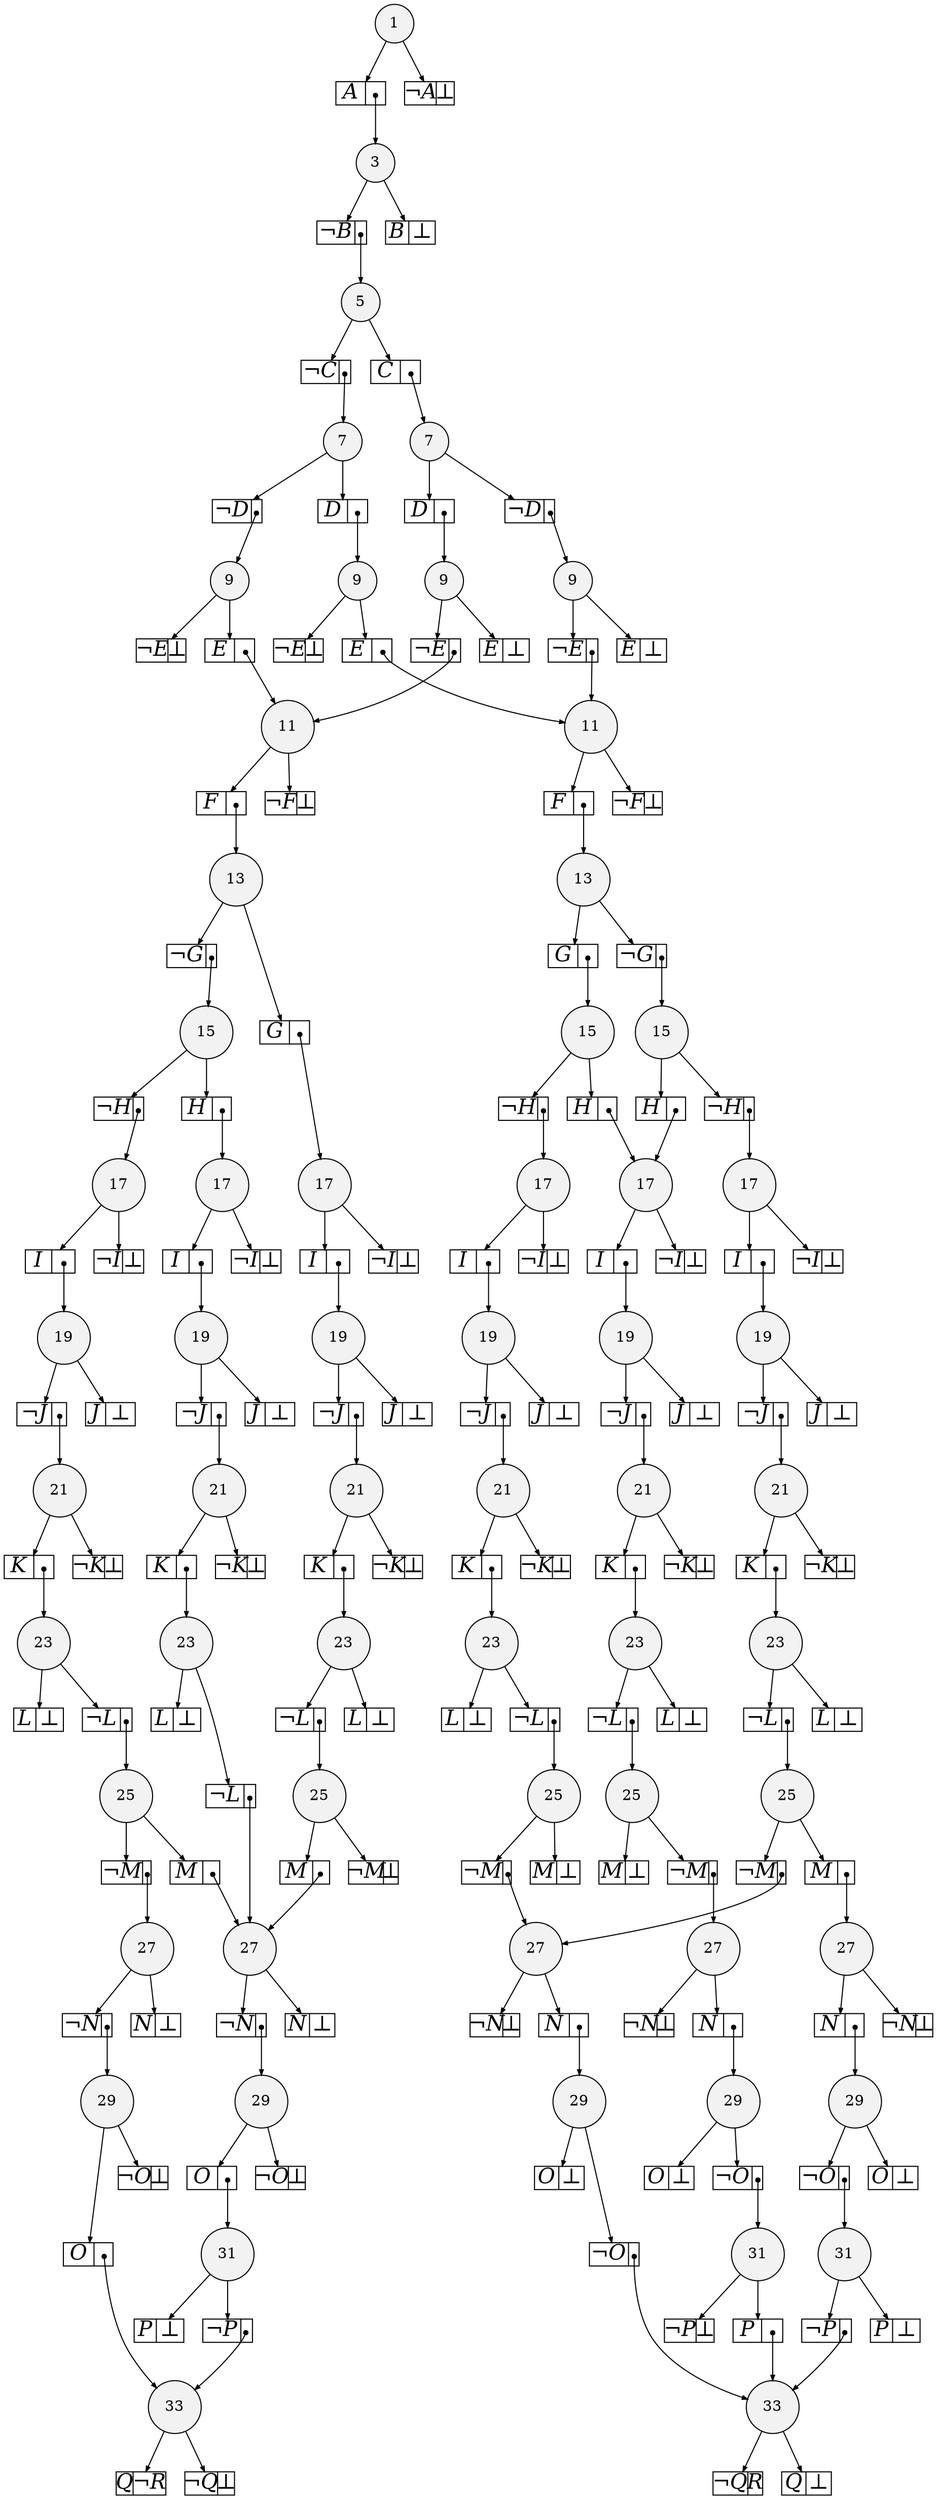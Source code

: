 
digraph sdd {

overlap=false

{rank=same; n16046 n16051 }
{rank=same; n16047 n16063 n16052 }
{rank=same; n18812 n18807 n18781 n23503 n18776 }
{rank=same; n18813 n18808 n18782 n23504 n18777 }
{rank=same; n18814 n23394 n23560 n23505 n18783 }
{rank=same; n18815 n23527 n23395 n23561 n23506 n18784 }
{rank=same; n18816 n23528 n23396 n23562 n23507 n18785 }
{rank=same; n23583 n23529 n23397 n32725 n23508 n23556 }
{rank=same; n41900 n41850 n41813 n47623 n23512 n41895 }
{rank=same; n47629 n49801 n47625 }
{rank=same; n49798 n49802 }
{rank=same; n49799 n49803 }
{rank=same; n50365 n50364 n50362 n50361 }
{rank=same; n50366 n50363 }
{rank=same; n50367 }
{rank=same; n50368 }
{rank=same; n50426 }

n16046 [label= "33",style=filled,fillcolor=gray95,shape=circle,height=.25,width=.25]; 
n16046e0
      [label= "<L>Q|<R>&not;R",
      shape=record,
      fontsize=20,
      fontname="Times-Italic",
      fillcolor=white,
      style=filled,
      fixedsize=true,
      height=.30, 
      width=.65];

n16046->n16046e0 [arrowsize=.50];
n16046e1
      [label= "<L>&not;Q|<R>&#8869;",
      shape=record,
      fontsize=20,
      fontname="Times-Italic",
      fillcolor=white,
      style=filled,
      fixedsize=true,
      height=.30, 
      width=.65];

n16046->n16046e1 [arrowsize=.50];
n16051 [label= "33",style=filled,fillcolor=gray95,shape=circle,height=.25,width=.25]; 
n16051e0
      [label= "<L>&not;Q|<R>R",
      shape=record,
      fontsize=20,
      fontname="Times-Italic",
      fillcolor=white,
      style=filled,
      fixedsize=true,
      height=.30, 
      width=.65];

n16051->n16051e0 [arrowsize=.50];
n16051e1
      [label= "<L>Q|<R>&#8869;",
      shape=record,
      fontsize=20,
      fontname="Times-Italic",
      fillcolor=white,
      style=filled,
      fixedsize=true,
      height=.30, 
      width=.65];

n16051->n16051e1 [arrowsize=.50];
n16047 [label= "31",style=filled,fillcolor=gray95,shape=circle,height=.25,width=.25]; 
n16047e0
      [label= "<L>&not;P|<R>",
      shape=record,
      fontsize=20,
      fontname="Times-Italic",
      fillcolor=white,
      style=filled,
      fixedsize=true,
      height=.30, 
      width=.65];

n16047->n16047e0 [arrowsize=.50];
n16047e0:R:c->n16046 [arrowsize=.50,tailclip=false,arrowtail=dot,dir=both];
n16047e1
      [label= "<L>P|<R>&#8869;",
      shape=record,
      fontsize=20,
      fontname="Times-Italic",
      fillcolor=white,
      style=filled,
      fixedsize=true,
      height=.30, 
      width=.65];

n16047->n16047e1 [arrowsize=.50];
n16063 [label= "31",style=filled,fillcolor=gray95,shape=circle,height=.25,width=.25]; 
n16063e0
      [label= "<L>P|<R>",
      shape=record,
      fontsize=20,
      fontname="Times-Italic",
      fillcolor=white,
      style=filled,
      fixedsize=true,
      height=.30, 
      width=.65];

n16063->n16063e0 [arrowsize=.50];
n16063e0:R:c->n16051 [arrowsize=.50,tailclip=false,arrowtail=dot,dir=both];
n16063e1
      [label= "<L>&not;P|<R>&#8869;",
      shape=record,
      fontsize=20,
      fontname="Times-Italic",
      fillcolor=white,
      style=filled,
      fixedsize=true,
      height=.30, 
      width=.65];

n16063->n16063e1 [arrowsize=.50];
n16052 [label= "31",style=filled,fillcolor=gray95,shape=circle,height=.25,width=.25]; 
n16052e0
      [label= "<L>&not;P|<R>",
      shape=record,
      fontsize=20,
      fontname="Times-Italic",
      fillcolor=white,
      style=filled,
      fixedsize=true,
      height=.30, 
      width=.65];

n16052->n16052e0 [arrowsize=.50];
n16052e0:R:c->n16051 [arrowsize=.50,tailclip=false,arrowtail=dot,dir=both];
n16052e1
      [label= "<L>P|<R>&#8869;",
      shape=record,
      fontsize=20,
      fontname="Times-Italic",
      fillcolor=white,
      style=filled,
      fixedsize=true,
      height=.30, 
      width=.65];

n16052->n16052e1 [arrowsize=.50];
n18812 [label= "29",style=filled,fillcolor=gray95,shape=circle,height=.25,width=.25]; 
n18812e0
      [label= "<L>O|<R>",
      shape=record,
      fontsize=20,
      fontname="Times-Italic",
      fillcolor=white,
      style=filled,
      fixedsize=true,
      height=.30, 
      width=.65];

n18812->n18812e0 [arrowsize=.50];
n18812e0:R:c->n16046 [arrowsize=.50,tailclip=false,arrowtail=dot,dir=both];
n18812e1
      [label= "<L>&not;O|<R>&#8869;",
      shape=record,
      fontsize=20,
      fontname="Times-Italic",
      fillcolor=white,
      style=filled,
      fixedsize=true,
      height=.30, 
      width=.65];

n18812->n18812e1 [arrowsize=.50];
n18807 [label= "29",style=filled,fillcolor=gray95,shape=circle,height=.25,width=.25]; 
n18807e0
      [label= "<L>O|<R>",
      shape=record,
      fontsize=20,
      fontname="Times-Italic",
      fillcolor=white,
      style=filled,
      fixedsize=true,
      height=.30, 
      width=.65];

n18807->n18807e0 [arrowsize=.50];
n18807e0:R:c->n16047 [arrowsize=.50,tailclip=false,arrowtail=dot,dir=both];
n18807e1
      [label= "<L>&not;O|<R>&#8869;",
      shape=record,
      fontsize=20,
      fontname="Times-Italic",
      fillcolor=white,
      style=filled,
      fixedsize=true,
      height=.30, 
      width=.65];

n18807->n18807e1 [arrowsize=.50];
n18781 [label= "29",style=filled,fillcolor=gray95,shape=circle,height=.25,width=.25]; 
n18781e0
      [label= "<L>&not;O|<R>",
      shape=record,
      fontsize=20,
      fontname="Times-Italic",
      fillcolor=white,
      style=filled,
      fixedsize=true,
      height=.30, 
      width=.65];

n18781->n18781e0 [arrowsize=.50];
n18781e0:R:c->n16051 [arrowsize=.50,tailclip=false,arrowtail=dot,dir=both];
n18781e1
      [label= "<L>O|<R>&#8869;",
      shape=record,
      fontsize=20,
      fontname="Times-Italic",
      fillcolor=white,
      style=filled,
      fixedsize=true,
      height=.30, 
      width=.65];

n18781->n18781e1 [arrowsize=.50];
n23503 [label= "29",style=filled,fillcolor=gray95,shape=circle,height=.25,width=.25]; 
n23503e0
      [label= "<L>&not;O|<R>",
      shape=record,
      fontsize=20,
      fontname="Times-Italic",
      fillcolor=white,
      style=filled,
      fixedsize=true,
      height=.30, 
      width=.65];

n23503->n23503e0 [arrowsize=.50];
n23503e0:R:c->n16063 [arrowsize=.50,tailclip=false,arrowtail=dot,dir=both];
n23503e1
      [label= "<L>O|<R>&#8869;",
      shape=record,
      fontsize=20,
      fontname="Times-Italic",
      fillcolor=white,
      style=filled,
      fixedsize=true,
      height=.30, 
      width=.65];

n23503->n23503e1 [arrowsize=.50];
n18776 [label= "29",style=filled,fillcolor=gray95,shape=circle,height=.25,width=.25]; 
n18776e0
      [label= "<L>&not;O|<R>",
      shape=record,
      fontsize=20,
      fontname="Times-Italic",
      fillcolor=white,
      style=filled,
      fixedsize=true,
      height=.30, 
      width=.65];

n18776->n18776e0 [arrowsize=.50];
n18776e0:R:c->n16052 [arrowsize=.50,tailclip=false,arrowtail=dot,dir=both];
n18776e1
      [label= "<L>O|<R>&#8869;",
      shape=record,
      fontsize=20,
      fontname="Times-Italic",
      fillcolor=white,
      style=filled,
      fixedsize=true,
      height=.30, 
      width=.65];

n18776->n18776e1 [arrowsize=.50];
n18813 [label= "27",style=filled,fillcolor=gray95,shape=circle,height=.25,width=.25]; 
n18813e0
      [label= "<L>&not;N|<R>",
      shape=record,
      fontsize=20,
      fontname="Times-Italic",
      fillcolor=white,
      style=filled,
      fixedsize=true,
      height=.30, 
      width=.65];

n18813->n18813e0 [arrowsize=.50];
n18813e0:R:c->n18812 [arrowsize=.50,tailclip=false,arrowtail=dot,dir=both];
n18813e1
      [label= "<L>N|<R>&#8869;",
      shape=record,
      fontsize=20,
      fontname="Times-Italic",
      fillcolor=white,
      style=filled,
      fixedsize=true,
      height=.30, 
      width=.65];

n18813->n18813e1 [arrowsize=.50];
n18808 [label= "27",style=filled,fillcolor=gray95,shape=circle,height=.25,width=.25]; 
n18808e0
      [label= "<L>&not;N|<R>",
      shape=record,
      fontsize=20,
      fontname="Times-Italic",
      fillcolor=white,
      style=filled,
      fixedsize=true,
      height=.30, 
      width=.65];

n18808->n18808e0 [arrowsize=.50];
n18808e0:R:c->n18807 [arrowsize=.50,tailclip=false,arrowtail=dot,dir=both];
n18808e1
      [label= "<L>N|<R>&#8869;",
      shape=record,
      fontsize=20,
      fontname="Times-Italic",
      fillcolor=white,
      style=filled,
      fixedsize=true,
      height=.30, 
      width=.65];

n18808->n18808e1 [arrowsize=.50];
n18782 [label= "27",style=filled,fillcolor=gray95,shape=circle,height=.25,width=.25]; 
n18782e0
      [label= "<L>N|<R>",
      shape=record,
      fontsize=20,
      fontname="Times-Italic",
      fillcolor=white,
      style=filled,
      fixedsize=true,
      height=.30, 
      width=.65];

n18782->n18782e0 [arrowsize=.50];
n18782e0:R:c->n18781 [arrowsize=.50,tailclip=false,arrowtail=dot,dir=both];
n18782e1
      [label= "<L>&not;N|<R>&#8869;",
      shape=record,
      fontsize=20,
      fontname="Times-Italic",
      fillcolor=white,
      style=filled,
      fixedsize=true,
      height=.30, 
      width=.65];

n18782->n18782e1 [arrowsize=.50];
n23504 [label= "27",style=filled,fillcolor=gray95,shape=circle,height=.25,width=.25]; 
n23504e0
      [label= "<L>N|<R>",
      shape=record,
      fontsize=20,
      fontname="Times-Italic",
      fillcolor=white,
      style=filled,
      fixedsize=true,
      height=.30, 
      width=.65];

n23504->n23504e0 [arrowsize=.50];
n23504e0:R:c->n23503 [arrowsize=.50,tailclip=false,arrowtail=dot,dir=both];
n23504e1
      [label= "<L>&not;N|<R>&#8869;",
      shape=record,
      fontsize=20,
      fontname="Times-Italic",
      fillcolor=white,
      style=filled,
      fixedsize=true,
      height=.30, 
      width=.65];

n23504->n23504e1 [arrowsize=.50];
n18777 [label= "27",style=filled,fillcolor=gray95,shape=circle,height=.25,width=.25]; 
n18777e0
      [label= "<L>N|<R>",
      shape=record,
      fontsize=20,
      fontname="Times-Italic",
      fillcolor=white,
      style=filled,
      fixedsize=true,
      height=.30, 
      width=.65];

n18777->n18777e0 [arrowsize=.50];
n18777e0:R:c->n18776 [arrowsize=.50,tailclip=false,arrowtail=dot,dir=both];
n18777e1
      [label= "<L>&not;N|<R>&#8869;",
      shape=record,
      fontsize=20,
      fontname="Times-Italic",
      fillcolor=white,
      style=filled,
      fixedsize=true,
      height=.30, 
      width=.65];

n18777->n18777e1 [arrowsize=.50];
n18814 [label= "25",style=filled,fillcolor=gray95,shape=circle,height=.25,width=.25]; 
n18814e0
      [label= "<L>&not;M|<R>",
      shape=record,
      fontsize=20,
      fontname="Times-Italic",
      fillcolor=white,
      style=filled,
      fixedsize=true,
      height=.30, 
      width=.65];

n18814->n18814e0 [arrowsize=.50];
n18814e0:R:c->n18813 [arrowsize=.50,tailclip=false,arrowtail=dot,dir=both];
n18814e1
      [label= "<L>M|<R>",
      shape=record,
      fontsize=20,
      fontname="Times-Italic",
      fillcolor=white,
      style=filled,
      fixedsize=true,
      height=.30, 
      width=.65];

n18814->n18814e1 [arrowsize=.50];
n18814e1:R:c->n18808 [arrowsize=.50,tailclip=false,arrowtail=dot,dir=both];
n23394 [label= "25",style=filled,fillcolor=gray95,shape=circle,height=.25,width=.25]; 
n23394e0
      [label= "<L>M|<R>",
      shape=record,
      fontsize=20,
      fontname="Times-Italic",
      fillcolor=white,
      style=filled,
      fixedsize=true,
      height=.30, 
      width=.65];

n23394->n23394e0 [arrowsize=.50];
n23394e0:R:c->n18808 [arrowsize=.50,tailclip=false,arrowtail=dot,dir=both];
n23394e1
      [label= "<L>&not;M|<R>&#8869;",
      shape=record,
      fontsize=20,
      fontname="Times-Italic",
      fillcolor=white,
      style=filled,
      fixedsize=true,
      height=.30, 
      width=.65];

n23394->n23394e1 [arrowsize=.50];
n23560 [label= "25",style=filled,fillcolor=gray95,shape=circle,height=.25,width=.25]; 
n23560e0
      [label= "<L>&not;M|<R>",
      shape=record,
      fontsize=20,
      fontname="Times-Italic",
      fillcolor=white,
      style=filled,
      fixedsize=true,
      height=.30, 
      width=.65];

n23560->n23560e0 [arrowsize=.50];
n23560e0:R:c->n18782 [arrowsize=.50,tailclip=false,arrowtail=dot,dir=both];
n23560e1
      [label= "<L>M|<R>&#8869;",
      shape=record,
      fontsize=20,
      fontname="Times-Italic",
      fillcolor=white,
      style=filled,
      fixedsize=true,
      height=.30, 
      width=.65];

n23560->n23560e1 [arrowsize=.50];
n23505 [label= "25",style=filled,fillcolor=gray95,shape=circle,height=.25,width=.25]; 
n23505e0
      [label= "<L>&not;M|<R>",
      shape=record,
      fontsize=20,
      fontname="Times-Italic",
      fillcolor=white,
      style=filled,
      fixedsize=true,
      height=.30, 
      width=.65];

n23505->n23505e0 [arrowsize=.50];
n23505e0:R:c->n23504 [arrowsize=.50,tailclip=false,arrowtail=dot,dir=both];
n23505e1
      [label= "<L>M|<R>&#8869;",
      shape=record,
      fontsize=20,
      fontname="Times-Italic",
      fillcolor=white,
      style=filled,
      fixedsize=true,
      height=.30, 
      width=.65];

n23505->n23505e1 [arrowsize=.50];
n18783 [label= "25",style=filled,fillcolor=gray95,shape=circle,height=.25,width=.25]; 
n18783e0
      [label= "<L>&not;M|<R>",
      shape=record,
      fontsize=20,
      fontname="Times-Italic",
      fillcolor=white,
      style=filled,
      fixedsize=true,
      height=.30, 
      width=.65];

n18783->n18783e0 [arrowsize=.50];
n18783e0:R:c->n18782 [arrowsize=.50,tailclip=false,arrowtail=dot,dir=both];
n18783e1
      [label= "<L>M|<R>",
      shape=record,
      fontsize=20,
      fontname="Times-Italic",
      fillcolor=white,
      style=filled,
      fixedsize=true,
      height=.30, 
      width=.65];

n18783->n18783e1 [arrowsize=.50];
n18783e1:R:c->n18777 [arrowsize=.50,tailclip=false,arrowtail=dot,dir=both];
n18815 [label= "23",style=filled,fillcolor=gray95,shape=circle,height=.25,width=.25]; 
n18815e0
      [label= "<L>&not;L|<R>",
      shape=record,
      fontsize=20,
      fontname="Times-Italic",
      fillcolor=white,
      style=filled,
      fixedsize=true,
      height=.30, 
      width=.65];

n18815->n18815e0 [arrowsize=.50];
n18815e0:R:c->n18814 [arrowsize=.50,tailclip=false,arrowtail=dot,dir=both];
n18815e1
      [label= "<L>L|<R>&#8869;",
      shape=record,
      fontsize=20,
      fontname="Times-Italic",
      fillcolor=white,
      style=filled,
      fixedsize=true,
      height=.30, 
      width=.65];

n18815->n18815e1 [arrowsize=.50];
n23527 [label= "23",style=filled,fillcolor=gray95,shape=circle,height=.25,width=.25]; 
n23527e0
      [label= "<L>&not;L|<R>",
      shape=record,
      fontsize=20,
      fontname="Times-Italic",
      fillcolor=white,
      style=filled,
      fixedsize=true,
      height=.30, 
      width=.65];

n23527->n23527e0 [arrowsize=.50];
n23527e0:R:c->n18808 [arrowsize=.50,tailclip=false,arrowtail=dot,dir=both];
n23527e1
      [label= "<L>L|<R>&#8869;",
      shape=record,
      fontsize=20,
      fontname="Times-Italic",
      fillcolor=white,
      style=filled,
      fixedsize=true,
      height=.30, 
      width=.65];

n23527->n23527e1 [arrowsize=.50];
n23395 [label= "23",style=filled,fillcolor=gray95,shape=circle,height=.25,width=.25]; 
n23395e0
      [label= "<L>&not;L|<R>",
      shape=record,
      fontsize=20,
      fontname="Times-Italic",
      fillcolor=white,
      style=filled,
      fixedsize=true,
      height=.30, 
      width=.65];

n23395->n23395e0 [arrowsize=.50];
n23395e0:R:c->n23394 [arrowsize=.50,tailclip=false,arrowtail=dot,dir=both];
n23395e1
      [label= "<L>L|<R>&#8869;",
      shape=record,
      fontsize=20,
      fontname="Times-Italic",
      fillcolor=white,
      style=filled,
      fixedsize=true,
      height=.30, 
      width=.65];

n23395->n23395e1 [arrowsize=.50];
n23561 [label= "23",style=filled,fillcolor=gray95,shape=circle,height=.25,width=.25]; 
n23561e0
      [label= "<L>&not;L|<R>",
      shape=record,
      fontsize=20,
      fontname="Times-Italic",
      fillcolor=white,
      style=filled,
      fixedsize=true,
      height=.30, 
      width=.65];

n23561->n23561e0 [arrowsize=.50];
n23561e0:R:c->n23560 [arrowsize=.50,tailclip=false,arrowtail=dot,dir=both];
n23561e1
      [label= "<L>L|<R>&#8869;",
      shape=record,
      fontsize=20,
      fontname="Times-Italic",
      fillcolor=white,
      style=filled,
      fixedsize=true,
      height=.30, 
      width=.65];

n23561->n23561e1 [arrowsize=.50];
n23506 [label= "23",style=filled,fillcolor=gray95,shape=circle,height=.25,width=.25]; 
n23506e0
      [label= "<L>&not;L|<R>",
      shape=record,
      fontsize=20,
      fontname="Times-Italic",
      fillcolor=white,
      style=filled,
      fixedsize=true,
      height=.30, 
      width=.65];

n23506->n23506e0 [arrowsize=.50];
n23506e0:R:c->n23505 [arrowsize=.50,tailclip=false,arrowtail=dot,dir=both];
n23506e1
      [label= "<L>L|<R>&#8869;",
      shape=record,
      fontsize=20,
      fontname="Times-Italic",
      fillcolor=white,
      style=filled,
      fixedsize=true,
      height=.30, 
      width=.65];

n23506->n23506e1 [arrowsize=.50];
n18784 [label= "23",style=filled,fillcolor=gray95,shape=circle,height=.25,width=.25]; 
n18784e0
      [label= "<L>&not;L|<R>",
      shape=record,
      fontsize=20,
      fontname="Times-Italic",
      fillcolor=white,
      style=filled,
      fixedsize=true,
      height=.30, 
      width=.65];

n18784->n18784e0 [arrowsize=.50];
n18784e0:R:c->n18783 [arrowsize=.50,tailclip=false,arrowtail=dot,dir=both];
n18784e1
      [label= "<L>L|<R>&#8869;",
      shape=record,
      fontsize=20,
      fontname="Times-Italic",
      fillcolor=white,
      style=filled,
      fixedsize=true,
      height=.30, 
      width=.65];

n18784->n18784e1 [arrowsize=.50];
n18816 [label= "21",style=filled,fillcolor=gray95,shape=circle,height=.25,width=.25]; 
n18816e0
      [label= "<L>K|<R>",
      shape=record,
      fontsize=20,
      fontname="Times-Italic",
      fillcolor=white,
      style=filled,
      fixedsize=true,
      height=.30, 
      width=.65];

n18816->n18816e0 [arrowsize=.50];
n18816e0:R:c->n18815 [arrowsize=.50,tailclip=false,arrowtail=dot,dir=both];
n18816e1
      [label= "<L>&not;K|<R>&#8869;",
      shape=record,
      fontsize=20,
      fontname="Times-Italic",
      fillcolor=white,
      style=filled,
      fixedsize=true,
      height=.30, 
      width=.65];

n18816->n18816e1 [arrowsize=.50];
n23528 [label= "21",style=filled,fillcolor=gray95,shape=circle,height=.25,width=.25]; 
n23528e0
      [label= "<L>K|<R>",
      shape=record,
      fontsize=20,
      fontname="Times-Italic",
      fillcolor=white,
      style=filled,
      fixedsize=true,
      height=.30, 
      width=.65];

n23528->n23528e0 [arrowsize=.50];
n23528e0:R:c->n23527 [arrowsize=.50,tailclip=false,arrowtail=dot,dir=both];
n23528e1
      [label= "<L>&not;K|<R>&#8869;",
      shape=record,
      fontsize=20,
      fontname="Times-Italic",
      fillcolor=white,
      style=filled,
      fixedsize=true,
      height=.30, 
      width=.65];

n23528->n23528e1 [arrowsize=.50];
n23396 [label= "21",style=filled,fillcolor=gray95,shape=circle,height=.25,width=.25]; 
n23396e0
      [label= "<L>K|<R>",
      shape=record,
      fontsize=20,
      fontname="Times-Italic",
      fillcolor=white,
      style=filled,
      fixedsize=true,
      height=.30, 
      width=.65];

n23396->n23396e0 [arrowsize=.50];
n23396e0:R:c->n23395 [arrowsize=.50,tailclip=false,arrowtail=dot,dir=both];
n23396e1
      [label= "<L>&not;K|<R>&#8869;",
      shape=record,
      fontsize=20,
      fontname="Times-Italic",
      fillcolor=white,
      style=filled,
      fixedsize=true,
      height=.30, 
      width=.65];

n23396->n23396e1 [arrowsize=.50];
n23562 [label= "21",style=filled,fillcolor=gray95,shape=circle,height=.25,width=.25]; 
n23562e0
      [label= "<L>K|<R>",
      shape=record,
      fontsize=20,
      fontname="Times-Italic",
      fillcolor=white,
      style=filled,
      fixedsize=true,
      height=.30, 
      width=.65];

n23562->n23562e0 [arrowsize=.50];
n23562e0:R:c->n23561 [arrowsize=.50,tailclip=false,arrowtail=dot,dir=both];
n23562e1
      [label= "<L>&not;K|<R>&#8869;",
      shape=record,
      fontsize=20,
      fontname="Times-Italic",
      fillcolor=white,
      style=filled,
      fixedsize=true,
      height=.30, 
      width=.65];

n23562->n23562e1 [arrowsize=.50];
n23507 [label= "21",style=filled,fillcolor=gray95,shape=circle,height=.25,width=.25]; 
n23507e0
      [label= "<L>K|<R>",
      shape=record,
      fontsize=20,
      fontname="Times-Italic",
      fillcolor=white,
      style=filled,
      fixedsize=true,
      height=.30, 
      width=.65];

n23507->n23507e0 [arrowsize=.50];
n23507e0:R:c->n23506 [arrowsize=.50,tailclip=false,arrowtail=dot,dir=both];
n23507e1
      [label= "<L>&not;K|<R>&#8869;",
      shape=record,
      fontsize=20,
      fontname="Times-Italic",
      fillcolor=white,
      style=filled,
      fixedsize=true,
      height=.30, 
      width=.65];

n23507->n23507e1 [arrowsize=.50];
n18785 [label= "21",style=filled,fillcolor=gray95,shape=circle,height=.25,width=.25]; 
n18785e0
      [label= "<L>K|<R>",
      shape=record,
      fontsize=20,
      fontname="Times-Italic",
      fillcolor=white,
      style=filled,
      fixedsize=true,
      height=.30, 
      width=.65];

n18785->n18785e0 [arrowsize=.50];
n18785e0:R:c->n18784 [arrowsize=.50,tailclip=false,arrowtail=dot,dir=both];
n18785e1
      [label= "<L>&not;K|<R>&#8869;",
      shape=record,
      fontsize=20,
      fontname="Times-Italic",
      fillcolor=white,
      style=filled,
      fixedsize=true,
      height=.30, 
      width=.65];

n18785->n18785e1 [arrowsize=.50];
n23583 [label= "19",style=filled,fillcolor=gray95,shape=circle,height=.25,width=.25]; 
n23583e0
      [label= "<L>&not;J|<R>",
      shape=record,
      fontsize=20,
      fontname="Times-Italic",
      fillcolor=white,
      style=filled,
      fixedsize=true,
      height=.30, 
      width=.65];

n23583->n23583e0 [arrowsize=.50];
n23583e0:R:c->n18816 [arrowsize=.50,tailclip=false,arrowtail=dot,dir=both];
n23583e1
      [label= "<L>J|<R>&#8869;",
      shape=record,
      fontsize=20,
      fontname="Times-Italic",
      fillcolor=white,
      style=filled,
      fixedsize=true,
      height=.30, 
      width=.65];

n23583->n23583e1 [arrowsize=.50];
n23529 [label= "19",style=filled,fillcolor=gray95,shape=circle,height=.25,width=.25]; 
n23529e0
      [label= "<L>&not;J|<R>",
      shape=record,
      fontsize=20,
      fontname="Times-Italic",
      fillcolor=white,
      style=filled,
      fixedsize=true,
      height=.30, 
      width=.65];

n23529->n23529e0 [arrowsize=.50];
n23529e0:R:c->n23528 [arrowsize=.50,tailclip=false,arrowtail=dot,dir=both];
n23529e1
      [label= "<L>J|<R>&#8869;",
      shape=record,
      fontsize=20,
      fontname="Times-Italic",
      fillcolor=white,
      style=filled,
      fixedsize=true,
      height=.30, 
      width=.65];

n23529->n23529e1 [arrowsize=.50];
n23397 [label= "19",style=filled,fillcolor=gray95,shape=circle,height=.25,width=.25]; 
n23397e0
      [label= "<L>&not;J|<R>",
      shape=record,
      fontsize=20,
      fontname="Times-Italic",
      fillcolor=white,
      style=filled,
      fixedsize=true,
      height=.30, 
      width=.65];

n23397->n23397e0 [arrowsize=.50];
n23397e0:R:c->n23396 [arrowsize=.50,tailclip=false,arrowtail=dot,dir=both];
n23397e1
      [label= "<L>J|<R>&#8869;",
      shape=record,
      fontsize=20,
      fontname="Times-Italic",
      fillcolor=white,
      style=filled,
      fixedsize=true,
      height=.30, 
      width=.65];

n23397->n23397e1 [arrowsize=.50];
n32725 [label= "19",style=filled,fillcolor=gray95,shape=circle,height=.25,width=.25]; 
n32725e0
      [label= "<L>&not;J|<R>",
      shape=record,
      fontsize=20,
      fontname="Times-Italic",
      fillcolor=white,
      style=filled,
      fixedsize=true,
      height=.30, 
      width=.65];

n32725->n32725e0 [arrowsize=.50];
n32725e0:R:c->n23562 [arrowsize=.50,tailclip=false,arrowtail=dot,dir=both];
n32725e1
      [label= "<L>J|<R>&#8869;",
      shape=record,
      fontsize=20,
      fontname="Times-Italic",
      fillcolor=white,
      style=filled,
      fixedsize=true,
      height=.30, 
      width=.65];

n32725->n32725e1 [arrowsize=.50];
n23508 [label= "19",style=filled,fillcolor=gray95,shape=circle,height=.25,width=.25]; 
n23508e0
      [label= "<L>&not;J|<R>",
      shape=record,
      fontsize=20,
      fontname="Times-Italic",
      fillcolor=white,
      style=filled,
      fixedsize=true,
      height=.30, 
      width=.65];

n23508->n23508e0 [arrowsize=.50];
n23508e0:R:c->n23507 [arrowsize=.50,tailclip=false,arrowtail=dot,dir=both];
n23508e1
      [label= "<L>J|<R>&#8869;",
      shape=record,
      fontsize=20,
      fontname="Times-Italic",
      fillcolor=white,
      style=filled,
      fixedsize=true,
      height=.30, 
      width=.65];

n23508->n23508e1 [arrowsize=.50];
n23556 [label= "19",style=filled,fillcolor=gray95,shape=circle,height=.25,width=.25]; 
n23556e0
      [label= "<L>&not;J|<R>",
      shape=record,
      fontsize=20,
      fontname="Times-Italic",
      fillcolor=white,
      style=filled,
      fixedsize=true,
      height=.30, 
      width=.65];

n23556->n23556e0 [arrowsize=.50];
n23556e0:R:c->n18785 [arrowsize=.50,tailclip=false,arrowtail=dot,dir=both];
n23556e1
      [label= "<L>J|<R>&#8869;",
      shape=record,
      fontsize=20,
      fontname="Times-Italic",
      fillcolor=white,
      style=filled,
      fixedsize=true,
      height=.30, 
      width=.65];

n23556->n23556e1 [arrowsize=.50];
n41900 [label= "17",style=filled,fillcolor=gray95,shape=circle,height=.25,width=.25]; 
n41900e0
      [label= "<L>I|<R>",
      shape=record,
      fontsize=20,
      fontname="Times-Italic",
      fillcolor=white,
      style=filled,
      fixedsize=true,
      height=.30, 
      width=.65];

n41900->n41900e0 [arrowsize=.50];
n41900e0:R:c->n23583 [arrowsize=.50,tailclip=false,arrowtail=dot,dir=both];
n41900e1
      [label= "<L>&not;I|<R>&#8869;",
      shape=record,
      fontsize=20,
      fontname="Times-Italic",
      fillcolor=white,
      style=filled,
      fixedsize=true,
      height=.30, 
      width=.65];

n41900->n41900e1 [arrowsize=.50];
n41850 [label= "17",style=filled,fillcolor=gray95,shape=circle,height=.25,width=.25]; 
n41850e0
      [label= "<L>I|<R>",
      shape=record,
      fontsize=20,
      fontname="Times-Italic",
      fillcolor=white,
      style=filled,
      fixedsize=true,
      height=.30, 
      width=.65];

n41850->n41850e0 [arrowsize=.50];
n41850e0:R:c->n23529 [arrowsize=.50,tailclip=false,arrowtail=dot,dir=both];
n41850e1
      [label= "<L>&not;I|<R>&#8869;",
      shape=record,
      fontsize=20,
      fontname="Times-Italic",
      fillcolor=white,
      style=filled,
      fixedsize=true,
      height=.30, 
      width=.65];

n41850->n41850e1 [arrowsize=.50];
n41813 [label= "17",style=filled,fillcolor=gray95,shape=circle,height=.25,width=.25]; 
n41813e0
      [label= "<L>I|<R>",
      shape=record,
      fontsize=20,
      fontname="Times-Italic",
      fillcolor=white,
      style=filled,
      fixedsize=true,
      height=.30, 
      width=.65];

n41813->n41813e0 [arrowsize=.50];
n41813e0:R:c->n23397 [arrowsize=.50,tailclip=false,arrowtail=dot,dir=both];
n41813e1
      [label= "<L>&not;I|<R>&#8869;",
      shape=record,
      fontsize=20,
      fontname="Times-Italic",
      fillcolor=white,
      style=filled,
      fixedsize=true,
      height=.30, 
      width=.65];

n41813->n41813e1 [arrowsize=.50];
n47623 [label= "17",style=filled,fillcolor=gray95,shape=circle,height=.25,width=.25]; 
n47623e0
      [label= "<L>I|<R>",
      shape=record,
      fontsize=20,
      fontname="Times-Italic",
      fillcolor=white,
      style=filled,
      fixedsize=true,
      height=.30, 
      width=.65];

n47623->n47623e0 [arrowsize=.50];
n47623e0:R:c->n32725 [arrowsize=.50,tailclip=false,arrowtail=dot,dir=both];
n47623e1
      [label= "<L>&not;I|<R>&#8869;",
      shape=record,
      fontsize=20,
      fontname="Times-Italic",
      fillcolor=white,
      style=filled,
      fixedsize=true,
      height=.30, 
      width=.65];

n47623->n47623e1 [arrowsize=.50];
n23512 [label= "17",style=filled,fillcolor=gray95,shape=circle,height=.25,width=.25]; 
n23512e0
      [label= "<L>I|<R>",
      shape=record,
      fontsize=20,
      fontname="Times-Italic",
      fillcolor=white,
      style=filled,
      fixedsize=true,
      height=.30, 
      width=.65];

n23512->n23512e0 [arrowsize=.50];
n23512e0:R:c->n23508 [arrowsize=.50,tailclip=false,arrowtail=dot,dir=both];
n23512e1
      [label= "<L>&not;I|<R>&#8869;",
      shape=record,
      fontsize=20,
      fontname="Times-Italic",
      fillcolor=white,
      style=filled,
      fixedsize=true,
      height=.30, 
      width=.65];

n23512->n23512e1 [arrowsize=.50];
n41895 [label= "17",style=filled,fillcolor=gray95,shape=circle,height=.25,width=.25]; 
n41895e0
      [label= "<L>I|<R>",
      shape=record,
      fontsize=20,
      fontname="Times-Italic",
      fillcolor=white,
      style=filled,
      fixedsize=true,
      height=.30, 
      width=.65];

n41895->n41895e0 [arrowsize=.50];
n41895e0:R:c->n23556 [arrowsize=.50,tailclip=false,arrowtail=dot,dir=both];
n41895e1
      [label= "<L>&not;I|<R>&#8869;",
      shape=record,
      fontsize=20,
      fontname="Times-Italic",
      fillcolor=white,
      style=filled,
      fixedsize=true,
      height=.30, 
      width=.65];

n41895->n41895e1 [arrowsize=.50];
n47629 [label= "15",style=filled,fillcolor=gray95,shape=circle,height=.25,width=.25]; 
n47629e0
      [label= "<L>&not;H|<R>",
      shape=record,
      fontsize=20,
      fontname="Times-Italic",
      fillcolor=white,
      style=filled,
      fixedsize=true,
      height=.30, 
      width=.65];

n47629->n47629e0 [arrowsize=.50];
n47629e0:R:c->n41900 [arrowsize=.50,tailclip=false,arrowtail=dot,dir=both];
n47629e1
      [label= "<L>H|<R>",
      shape=record,
      fontsize=20,
      fontname="Times-Italic",
      fillcolor=white,
      style=filled,
      fixedsize=true,
      height=.30, 
      width=.65];

n47629->n47629e1 [arrowsize=.50];
n47629e1:R:c->n41850 [arrowsize=.50,tailclip=false,arrowtail=dot,dir=both];
n49801 [label= "15",style=filled,fillcolor=gray95,shape=circle,height=.25,width=.25]; 
n49801e0
      [label= "<L>&not;H|<R>",
      shape=record,
      fontsize=20,
      fontname="Times-Italic",
      fillcolor=white,
      style=filled,
      fixedsize=true,
      height=.30, 
      width=.65];

n49801->n49801e0 [arrowsize=.50];
n49801e0:R:c->n47623 [arrowsize=.50,tailclip=false,arrowtail=dot,dir=both];
n49801e1
      [label= "<L>H|<R>",
      shape=record,
      fontsize=20,
      fontname="Times-Italic",
      fillcolor=white,
      style=filled,
      fixedsize=true,
      height=.30, 
      width=.65];

n49801->n49801e1 [arrowsize=.50];
n49801e1:R:c->n23512 [arrowsize=.50,tailclip=false,arrowtail=dot,dir=both];
n47625 [label= "15",style=filled,fillcolor=gray95,shape=circle,height=.25,width=.25]; 
n47625e0
      [label= "<L>&not;H|<R>",
      shape=record,
      fontsize=20,
      fontname="Times-Italic",
      fillcolor=white,
      style=filled,
      fixedsize=true,
      height=.30, 
      width=.65];

n47625->n47625e0 [arrowsize=.50];
n47625e0:R:c->n41895 [arrowsize=.50,tailclip=false,arrowtail=dot,dir=both];
n47625e1
      [label= "<L>H|<R>",
      shape=record,
      fontsize=20,
      fontname="Times-Italic",
      fillcolor=white,
      style=filled,
      fixedsize=true,
      height=.30, 
      width=.65];

n47625->n47625e1 [arrowsize=.50];
n47625e1:R:c->n23512 [arrowsize=.50,tailclip=false,arrowtail=dot,dir=both];
n49798 [label= "13",style=filled,fillcolor=gray95,shape=circle,height=.25,width=.25]; 
n49798e0
      [label= "<L>&not;G|<R>",
      shape=record,
      fontsize=20,
      fontname="Times-Italic",
      fillcolor=white,
      style=filled,
      fixedsize=true,
      height=.30, 
      width=.65];

n49798->n49798e0 [arrowsize=.50];
n49798e0:R:c->n47629 [arrowsize=.50,tailclip=false,arrowtail=dot,dir=both];
n49798e1
      [label= "<L>G|<R>",
      shape=record,
      fontsize=20,
      fontname="Times-Italic",
      fillcolor=white,
      style=filled,
      fixedsize=true,
      height=.30, 
      width=.65];

n49798->n49798e1 [arrowsize=.50];
n49798e1:R:c->n41813 [arrowsize=.50,tailclip=false,arrowtail=dot,dir=both];
n49802 [label= "13",style=filled,fillcolor=gray95,shape=circle,height=.25,width=.25]; 
n49802e0
      [label= "<L>G|<R>",
      shape=record,
      fontsize=20,
      fontname="Times-Italic",
      fillcolor=white,
      style=filled,
      fixedsize=true,
      height=.30, 
      width=.65];

n49802->n49802e0 [arrowsize=.50];
n49802e0:R:c->n49801 [arrowsize=.50,tailclip=false,arrowtail=dot,dir=both];
n49802e1
      [label= "<L>&not;G|<R>",
      shape=record,
      fontsize=20,
      fontname="Times-Italic",
      fillcolor=white,
      style=filled,
      fixedsize=true,
      height=.30, 
      width=.65];

n49802->n49802e1 [arrowsize=.50];
n49802e1:R:c->n47625 [arrowsize=.50,tailclip=false,arrowtail=dot,dir=both];
n49799 [label= "11",style=filled,fillcolor=gray95,shape=circle,height=.25,width=.25]; 
n49799e0
      [label= "<L>F|<R>",
      shape=record,
      fontsize=20,
      fontname="Times-Italic",
      fillcolor=white,
      style=filled,
      fixedsize=true,
      height=.30, 
      width=.65];

n49799->n49799e0 [arrowsize=.50];
n49799e0:R:c->n49798 [arrowsize=.50,tailclip=false,arrowtail=dot,dir=both];
n49799e1
      [label= "<L>&not;F|<R>&#8869;",
      shape=record,
      fontsize=20,
      fontname="Times-Italic",
      fillcolor=white,
      style=filled,
      fixedsize=true,
      height=.30, 
      width=.65];

n49799->n49799e1 [arrowsize=.50];
n49803 [label= "11",style=filled,fillcolor=gray95,shape=circle,height=.25,width=.25]; 
n49803e0
      [label= "<L>F|<R>",
      shape=record,
      fontsize=20,
      fontname="Times-Italic",
      fillcolor=white,
      style=filled,
      fixedsize=true,
      height=.30, 
      width=.65];

n49803->n49803e0 [arrowsize=.50];
n49803e0:R:c->n49802 [arrowsize=.50,tailclip=false,arrowtail=dot,dir=both];
n49803e1
      [label= "<L>&not;F|<R>&#8869;",
      shape=record,
      fontsize=20,
      fontname="Times-Italic",
      fillcolor=white,
      style=filled,
      fixedsize=true,
      height=.30, 
      width=.65];

n49803->n49803e1 [arrowsize=.50];
n50365 [label= "9",style=filled,fillcolor=gray95,shape=circle,height=.25,width=.25]; 
n50365e0
      [label= "<L>E|<R>",
      shape=record,
      fontsize=20,
      fontname="Times-Italic",
      fillcolor=white,
      style=filled,
      fixedsize=true,
      height=.30, 
      width=.65];

n50365->n50365e0 [arrowsize=.50];
n50365e0:R:c->n49799 [arrowsize=.50,tailclip=false,arrowtail=dot,dir=both];
n50365e1
      [label= "<L>&not;E|<R>&#8869;",
      shape=record,
      fontsize=20,
      fontname="Times-Italic",
      fillcolor=white,
      style=filled,
      fixedsize=true,
      height=.30, 
      width=.65];

n50365->n50365e1 [arrowsize=.50];
n50364 [label= "9",style=filled,fillcolor=gray95,shape=circle,height=.25,width=.25]; 
n50364e0
      [label= "<L>E|<R>",
      shape=record,
      fontsize=20,
      fontname="Times-Italic",
      fillcolor=white,
      style=filled,
      fixedsize=true,
      height=.30, 
      width=.65];

n50364->n50364e0 [arrowsize=.50];
n50364e0:R:c->n49803 [arrowsize=.50,tailclip=false,arrowtail=dot,dir=both];
n50364e1
      [label= "<L>&not;E|<R>&#8869;",
      shape=record,
      fontsize=20,
      fontname="Times-Italic",
      fillcolor=white,
      style=filled,
      fixedsize=true,
      height=.30, 
      width=.65];

n50364->n50364e1 [arrowsize=.50];
n50362 [label= "9",style=filled,fillcolor=gray95,shape=circle,height=.25,width=.25]; 
n50362e0
      [label= "<L>&not;E|<R>",
      shape=record,
      fontsize=20,
      fontname="Times-Italic",
      fillcolor=white,
      style=filled,
      fixedsize=true,
      height=.30, 
      width=.65];

n50362->n50362e0 [arrowsize=.50];
n50362e0:R:c->n49803 [arrowsize=.50,tailclip=false,arrowtail=dot,dir=both];
n50362e1
      [label= "<L>E|<R>&#8869;",
      shape=record,
      fontsize=20,
      fontname="Times-Italic",
      fillcolor=white,
      style=filled,
      fixedsize=true,
      height=.30, 
      width=.65];

n50362->n50362e1 [arrowsize=.50];
n50361 [label= "9",style=filled,fillcolor=gray95,shape=circle,height=.25,width=.25]; 
n50361e0
      [label= "<L>&not;E|<R>",
      shape=record,
      fontsize=20,
      fontname="Times-Italic",
      fillcolor=white,
      style=filled,
      fixedsize=true,
      height=.30, 
      width=.65];

n50361->n50361e0 [arrowsize=.50];
n50361e0:R:c->n49799 [arrowsize=.50,tailclip=false,arrowtail=dot,dir=both];
n50361e1
      [label= "<L>E|<R>&#8869;",
      shape=record,
      fontsize=20,
      fontname="Times-Italic",
      fillcolor=white,
      style=filled,
      fixedsize=true,
      height=.30, 
      width=.65];

n50361->n50361e1 [arrowsize=.50];
n50366 [label= "7",style=filled,fillcolor=gray95,shape=circle,height=.25,width=.25]; 
n50366e0
      [label= "<L>&not;D|<R>",
      shape=record,
      fontsize=20,
      fontname="Times-Italic",
      fillcolor=white,
      style=filled,
      fixedsize=true,
      height=.30, 
      width=.65];

n50366->n50366e0 [arrowsize=.50];
n50366e0:R:c->n50365 [arrowsize=.50,tailclip=false,arrowtail=dot,dir=both];
n50366e1
      [label= "<L>D|<R>",
      shape=record,
      fontsize=20,
      fontname="Times-Italic",
      fillcolor=white,
      style=filled,
      fixedsize=true,
      height=.30, 
      width=.65];

n50366->n50366e1 [arrowsize=.50];
n50366e1:R:c->n50364 [arrowsize=.50,tailclip=false,arrowtail=dot,dir=both];
n50363 [label= "7",style=filled,fillcolor=gray95,shape=circle,height=.25,width=.25]; 
n50363e0
      [label= "<L>&not;D|<R>",
      shape=record,
      fontsize=20,
      fontname="Times-Italic",
      fillcolor=white,
      style=filled,
      fixedsize=true,
      height=.30, 
      width=.65];

n50363->n50363e0 [arrowsize=.50];
n50363e0:R:c->n50362 [arrowsize=.50,tailclip=false,arrowtail=dot,dir=both];
n50363e1
      [label= "<L>D|<R>",
      shape=record,
      fontsize=20,
      fontname="Times-Italic",
      fillcolor=white,
      style=filled,
      fixedsize=true,
      height=.30, 
      width=.65];

n50363->n50363e1 [arrowsize=.50];
n50363e1:R:c->n50361 [arrowsize=.50,tailclip=false,arrowtail=dot,dir=both];
n50367 [label= "5",style=filled,fillcolor=gray95,shape=circle,height=.25,width=.25]; 
n50367e0
      [label= "<L>&not;C|<R>",
      shape=record,
      fontsize=20,
      fontname="Times-Italic",
      fillcolor=white,
      style=filled,
      fixedsize=true,
      height=.30, 
      width=.65];

n50367->n50367e0 [arrowsize=.50];
n50367e0:R:c->n50366 [arrowsize=.50,tailclip=false,arrowtail=dot,dir=both];
n50367e1
      [label= "<L>C|<R>",
      shape=record,
      fontsize=20,
      fontname="Times-Italic",
      fillcolor=white,
      style=filled,
      fixedsize=true,
      height=.30, 
      width=.65];

n50367->n50367e1 [arrowsize=.50];
n50367e1:R:c->n50363 [arrowsize=.50,tailclip=false,arrowtail=dot,dir=both];
n50368 [label= "3",style=filled,fillcolor=gray95,shape=circle,height=.25,width=.25]; 
n50368e0
      [label= "<L>&not;B|<R>",
      shape=record,
      fontsize=20,
      fontname="Times-Italic",
      fillcolor=white,
      style=filled,
      fixedsize=true,
      height=.30, 
      width=.65];

n50368->n50368e0 [arrowsize=.50];
n50368e0:R:c->n50367 [arrowsize=.50,tailclip=false,arrowtail=dot,dir=both];
n50368e1
      [label= "<L>B|<R>&#8869;",
      shape=record,
      fontsize=20,
      fontname="Times-Italic",
      fillcolor=white,
      style=filled,
      fixedsize=true,
      height=.30, 
      width=.65];

n50368->n50368e1 [arrowsize=.50];
n50426 [label= "1",style=filled,fillcolor=gray95,shape=circle,height=.25,width=.25]; 
n50426e0
      [label= "<L>A|<R>",
      shape=record,
      fontsize=20,
      fontname="Times-Italic",
      fillcolor=white,
      style=filled,
      fixedsize=true,
      height=.30, 
      width=.65];

n50426->n50426e0 [arrowsize=.50];
n50426e0:R:c->n50368 [arrowsize=.50,tailclip=false,arrowtail=dot,dir=both];
n50426e1
      [label= "<L>&not;A|<R>&#8869;",
      shape=record,
      fontsize=20,
      fontname="Times-Italic",
      fillcolor=white,
      style=filled,
      fixedsize=true,
      height=.30, 
      width=.65];

n50426->n50426e1 [arrowsize=.50];


}